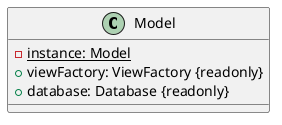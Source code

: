 @startuml

class Model {
    -{static} instance: Model
    +viewFactory: ViewFactory {readonly}
    +database: Database {readonly}
}


@enduml
